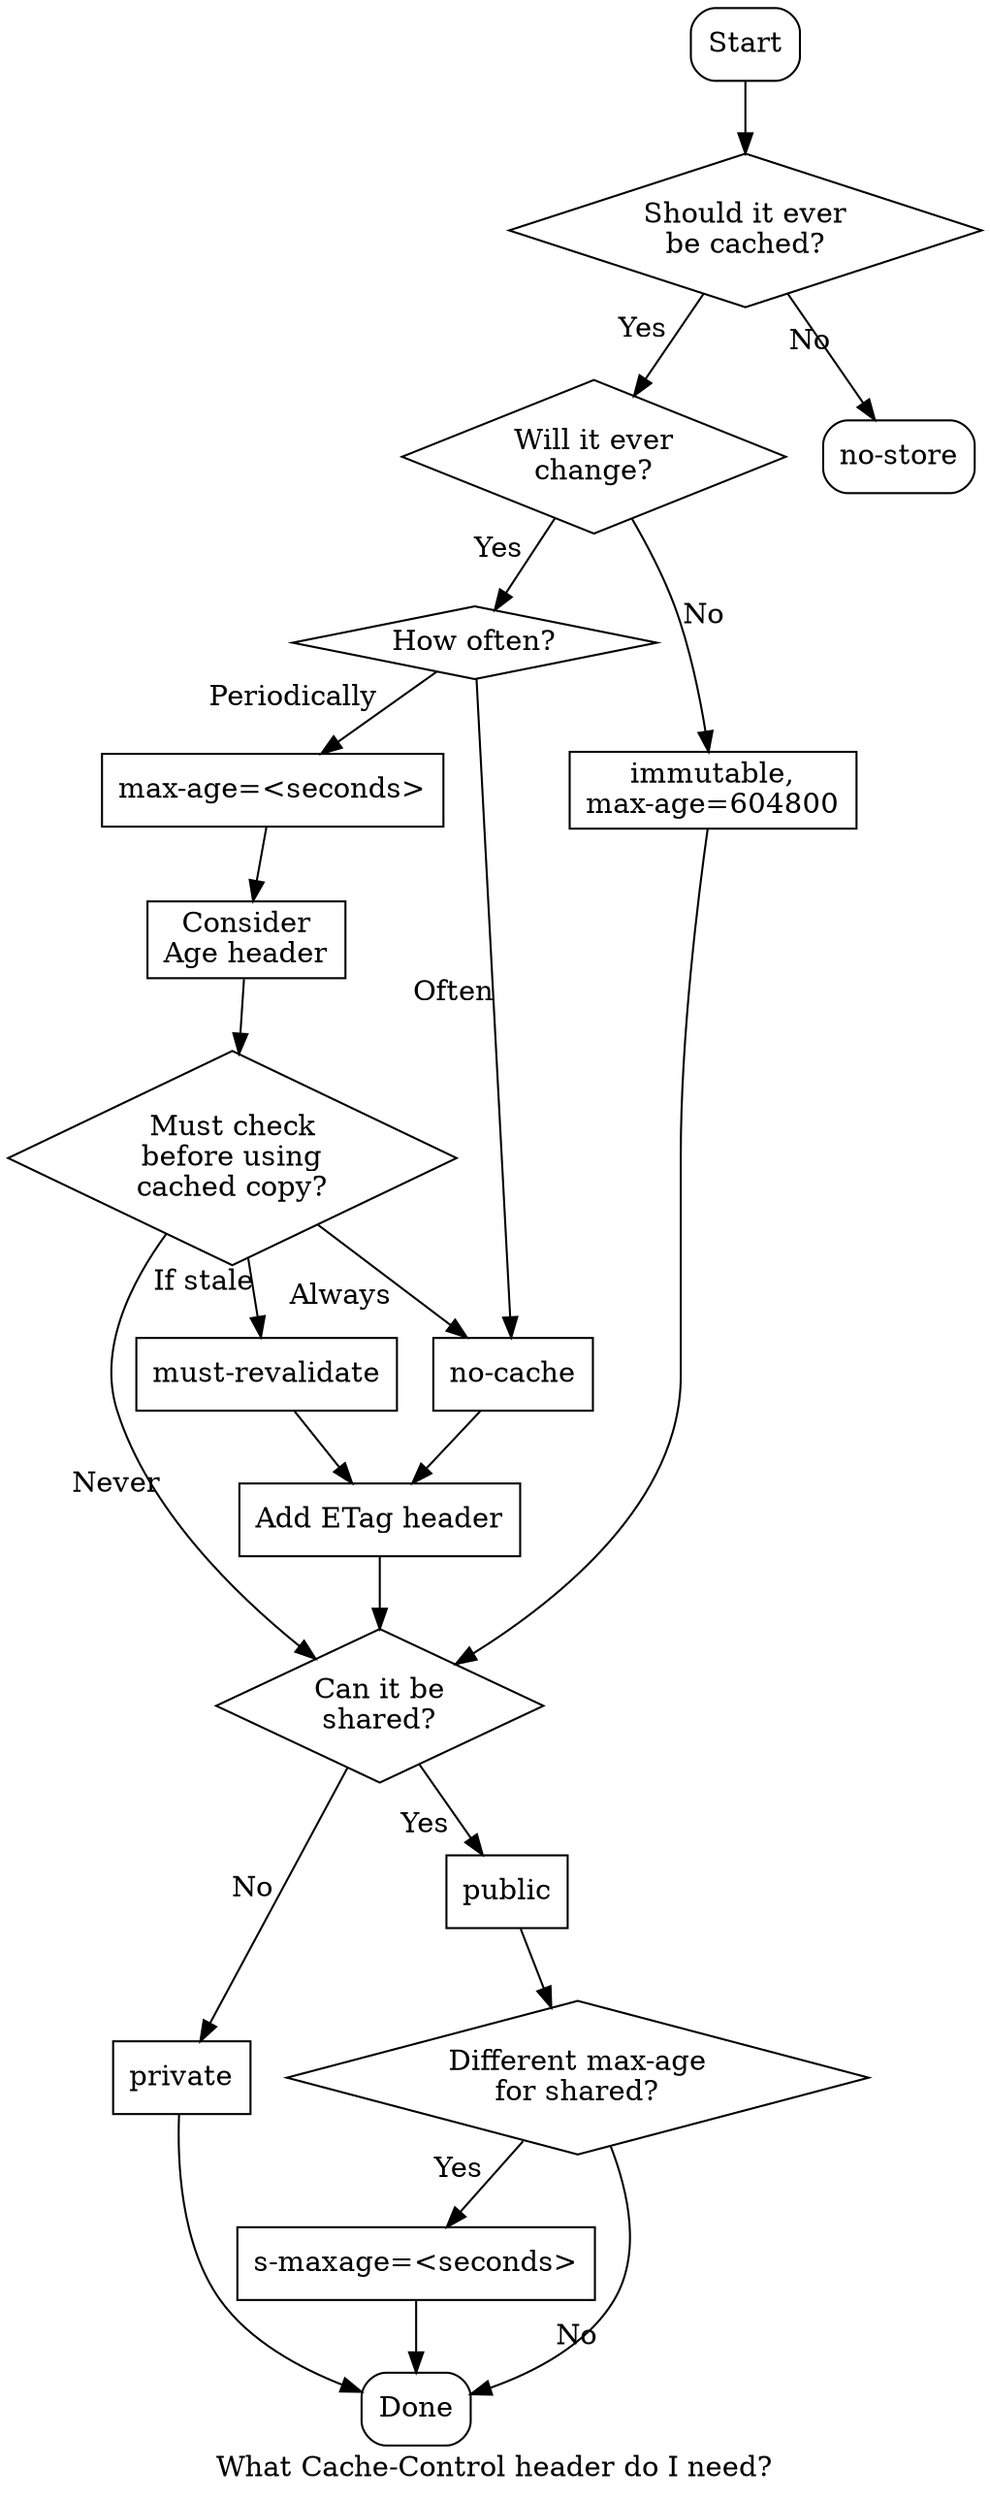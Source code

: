 digraph {
    label="What Cache-Control header do I need?"

    start[shape="box", style=rounded,label="Start"];

    // Decisions
    caching_allowed[shape="diamond", style="", label="Should it ever\nbe cached?"];
    shared_cache_allowed[shape="diamond", style="", label="Can it be\nshared?"];
    shared_max_age_required[shape="diamond", style="", label="Different max-age\nfor shared?"];
    cache_forever[shape="diamond", style="", label="Will it ever\nchange?"];
    require_revalidation[shape="diamond", style="", label="Must check\nbefore using\ncached copy?"];
    how_often[shape="diamond", style="", label="How often?"];

    // Intermediate outputs
    private[shape="box", label="private"];
    public[shape="box", label="public"];
    maxage[shape="box", label="max-age=<seconds>"];
    s_maxage[shape="box" label="s-maxage=<seconds>"];
    immutable[shape="box", label="immutable,\nmax-age=604800"];
    no_cache[shape="box", label="no-cache"];
    must_revalidate[shape="box", label="must-revalidate"];
    etag[shape="box", label="Add ETag header"];
    age[shape="box", label="Consider\nAge header"];

    // Terminals
    no_store[shape="box", style=rounded, label="no-store"];
    done[shape="box", style=rounded, label="Done"];

    start -> caching_allowed;
    caching_allowed -> no_store [xlabel="No"];
    caching_allowed -> cache_forever [xlabel="Yes"];
    cache_forever -> how_often[xlabel="Yes"];
    cache_forever -> immutable[xlabel="No"];

    how_often -> no_cache[xlabel="Often"];
    how_often -> maxage[xlabel="Periodically"];

    maxage -> age;
    age -> require_revalidation;
    require_revalidation -> must_revalidate[xlabel="If stale"];
    require_revalidation -> no_cache[xlabel="Always"];
    require_revalidation -> shared_cache_allowed[xlabel="Never"];

    must_revalidate -> etag;
    no_cache -> etag;
    etag -> shared_cache_allowed;
    immutable -> shared_cache_allowed;

    shared_cache_allowed -> private [xlabel="No"];
    shared_cache_allowed -> public [xlabel="Yes"];

    public -> shared_max_age_required;
    shared_max_age_required -> s_maxage[xlabel="Yes"];

    private -> done;
    s_maxage -> done;
    shared_max_age_required -> done[xlabel="No"];
    
}
